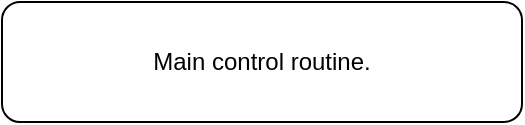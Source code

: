 <mxfile version="24.9.1">
  <diagram name="Página-1" id="GrvnrPJXnc8yTMUI44hV">
    <mxGraphModel dx="1434" dy="746" grid="1" gridSize="10" guides="1" tooltips="1" connect="1" arrows="1" fold="1" page="1" pageScale="1" pageWidth="827" pageHeight="1169" math="0" shadow="0">
      <root>
        <mxCell id="0" />
        <mxCell id="1" parent="0" />
        <mxCell id="hCrbw9FhNNtImvgFaIb2-1" value="Main control routine." style="rounded=1;whiteSpace=wrap;html=1;" vertex="1" parent="1">
          <mxGeometry x="284" y="70" width="260" height="60" as="geometry" />
        </mxCell>
      </root>
    </mxGraphModel>
  </diagram>
</mxfile>
